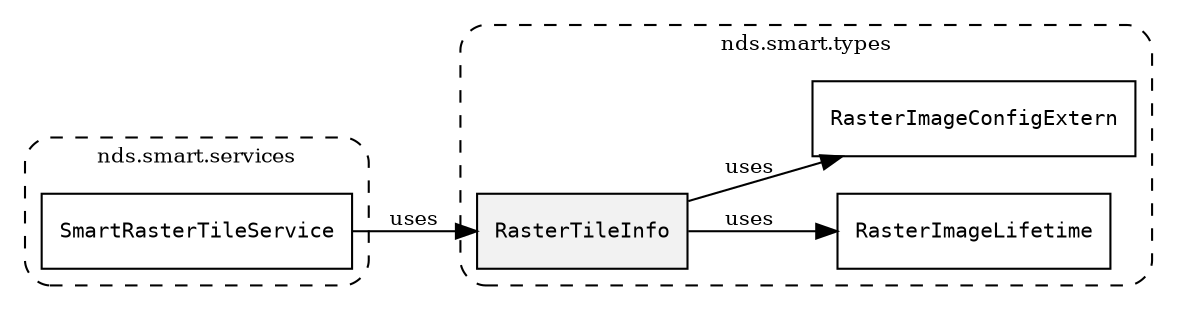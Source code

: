 /**
 * This dot file creates symbol collaboration diagram for RasterTileInfo.
 */
digraph ZSERIO
{
    node [shape=box, fontsize=10];
    rankdir="LR";
    fontsize=10;
    tooltip="RasterTileInfo collaboration diagram";

    subgraph "cluster_nds.smart.types"
    {
        style="dashed, rounded";
        label="nds.smart.types";
        tooltip="Package nds.smart.types";
        href="../../../content/packages/nds.smart.types.html#Package-nds-smart-types";
        target="_parent";

        "RasterTileInfo" [style="filled", fillcolor="#0000000D", target="_parent", label=<<font face="monospace"><table align="center" border="0" cellspacing="0" cellpadding="0"><tr><td href="../../../content/packages/nds.smart.types.html#Structure-RasterTileInfo" title="Structure defined in nds.smart.types">RasterTileInfo</td></tr></table></font>>];
        "RasterImageLifetime" [target="_parent", label=<<font face="monospace"><table align="center" border="0" cellspacing="0" cellpadding="0"><tr><td href="../../../content/packages/nds.smart.types.html#Subtype-RasterImageLifetime" title="Subtype defined in nds.smart.types">RasterImageLifetime</td></tr></table></font>>];
        "RasterImageConfigExtern" [target="_parent", label=<<font face="monospace"><table align="center" border="0" cellspacing="0" cellpadding="0"><tr><td href="../../../content/packages/nds.smart.types.html#Subtype-RasterImageConfigExtern" title="Subtype defined in nds.smart.types">RasterImageConfigExtern</td></tr></table></font>>];
    }

    subgraph "cluster_nds.smart.services"
    {
        style="dashed, rounded";
        label="nds.smart.services";
        tooltip="Package nds.smart.services";
        href="../../../content/packages/nds.smart.services.html#Package-nds-smart-services";
        target="_parent";

        "SmartRasterTileService" [target="_parent", label=<<font face="monospace"><table align="center" border="0" cellspacing="0" cellpadding="0"><tr><td href="../../../content/packages/nds.smart.services.html#Service-SmartRasterTileService" title="Service defined in nds.smart.services">SmartRasterTileService</td></tr></table></font>>];
    }

    "RasterTileInfo" -> "RasterImageLifetime" [label="uses", fontsize=10];
    "RasterTileInfo" -> "RasterImageConfigExtern" [label="uses", fontsize=10];
    "SmartRasterTileService" -> "RasterTileInfo" [label="uses", fontsize=10];
}
